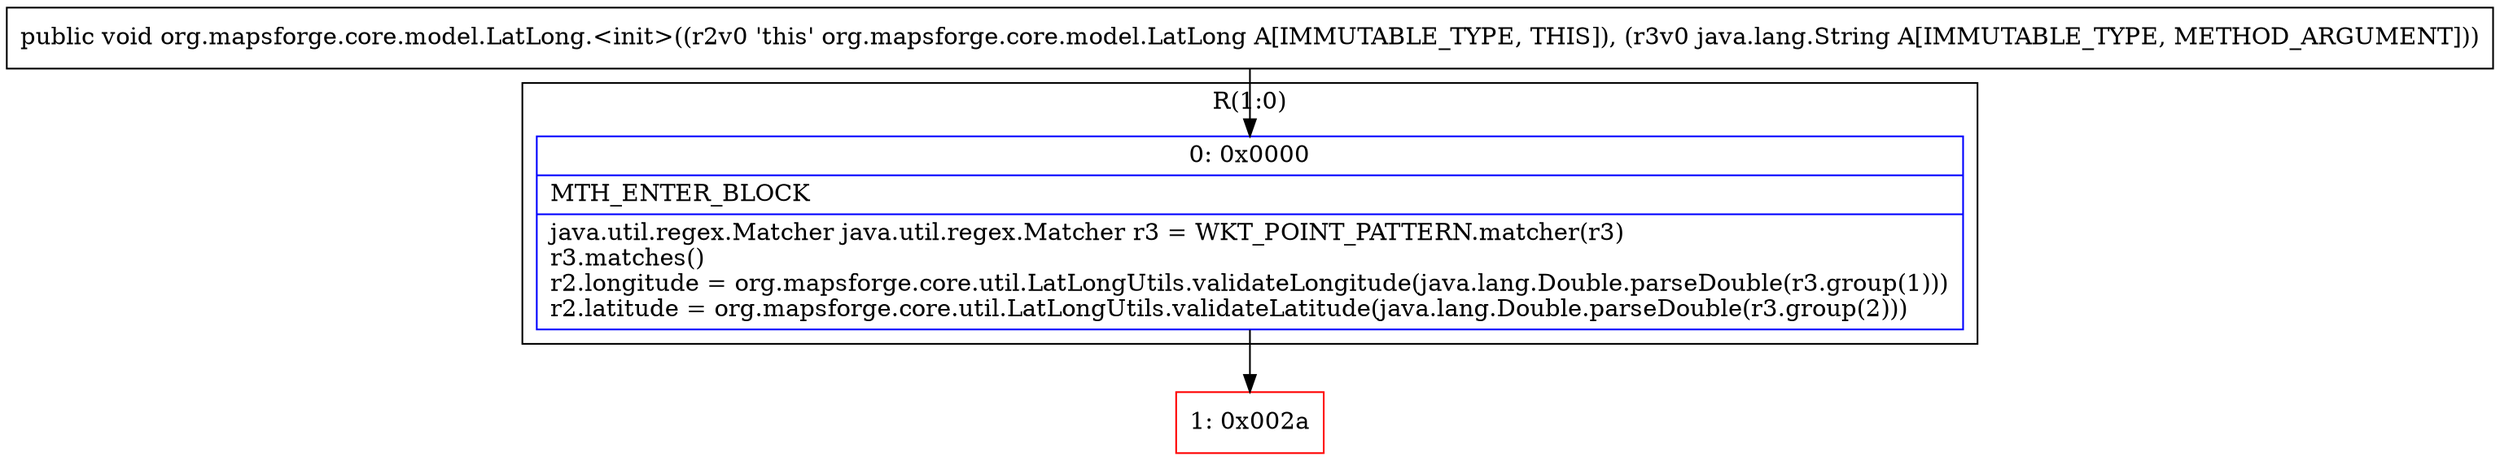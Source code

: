 digraph "CFG fororg.mapsforge.core.model.LatLong.\<init\>(Ljava\/lang\/String;)V" {
subgraph cluster_Region_2008844675 {
label = "R(1:0)";
node [shape=record,color=blue];
Node_0 [shape=record,label="{0\:\ 0x0000|MTH_ENTER_BLOCK\l|java.util.regex.Matcher java.util.regex.Matcher r3 = WKT_POINT_PATTERN.matcher(r3)\lr3.matches()\lr2.longitude = org.mapsforge.core.util.LatLongUtils.validateLongitude(java.lang.Double.parseDouble(r3.group(1)))\lr2.latitude = org.mapsforge.core.util.LatLongUtils.validateLatitude(java.lang.Double.parseDouble(r3.group(2)))\l}"];
}
Node_1 [shape=record,color=red,label="{1\:\ 0x002a}"];
MethodNode[shape=record,label="{public void org.mapsforge.core.model.LatLong.\<init\>((r2v0 'this' org.mapsforge.core.model.LatLong A[IMMUTABLE_TYPE, THIS]), (r3v0 java.lang.String A[IMMUTABLE_TYPE, METHOD_ARGUMENT])) }"];
MethodNode -> Node_0;
Node_0 -> Node_1;
}

